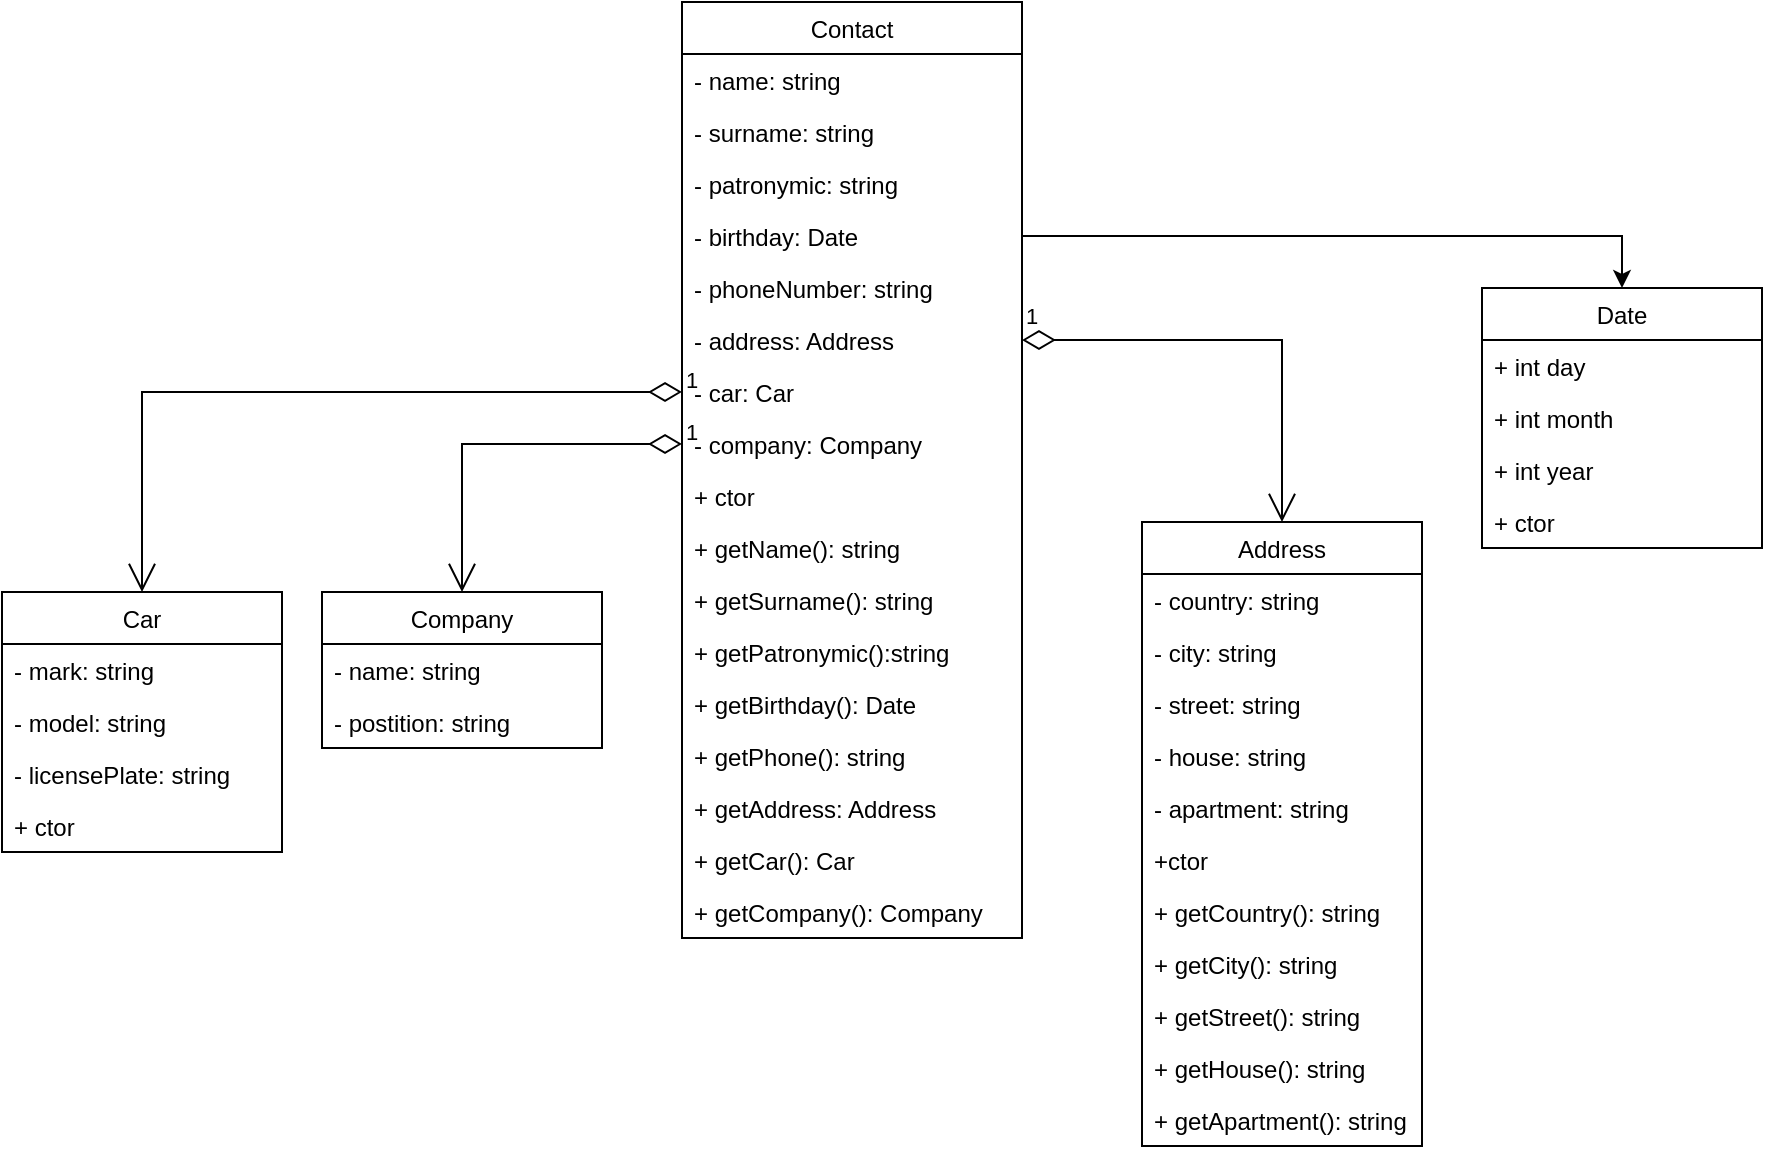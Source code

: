 <mxfile version="17.1.3" type="github">
  <diagram id="p6clEvgOWPRhVivleARb" name="Page-1">
    <mxGraphModel dx="1567" dy="2106" grid="1" gridSize="10" guides="1" tooltips="1" connect="1" arrows="1" fold="1" page="1" pageScale="1" pageWidth="827" pageHeight="1169" math="0" shadow="0">
      <root>
        <mxCell id="0" />
        <mxCell id="1" parent="0" />
        <mxCell id="RAwtDlBp8kLaUL_oSU8F-1" value="Contact" style="swimlane;fontStyle=0;childLayout=stackLayout;horizontal=1;startSize=26;fillColor=none;horizontalStack=0;resizeParent=1;resizeParentMax=0;resizeLast=0;collapsible=1;marginBottom=0;" parent="1" vertex="1">
          <mxGeometry x="200" y="290" width="170" height="468" as="geometry" />
        </mxCell>
        <mxCell id="RAwtDlBp8kLaUL_oSU8F-2" value="- name: string" style="text;strokeColor=none;fillColor=none;align=left;verticalAlign=top;spacingLeft=4;spacingRight=4;overflow=hidden;rotatable=0;points=[[0,0.5],[1,0.5]];portConstraint=eastwest;" parent="RAwtDlBp8kLaUL_oSU8F-1" vertex="1">
          <mxGeometry y="26" width="170" height="26" as="geometry" />
        </mxCell>
        <mxCell id="RAwtDlBp8kLaUL_oSU8F-3" value="- surname: string" style="text;strokeColor=none;fillColor=none;align=left;verticalAlign=top;spacingLeft=4;spacingRight=4;overflow=hidden;rotatable=0;points=[[0,0.5],[1,0.5]];portConstraint=eastwest;" parent="RAwtDlBp8kLaUL_oSU8F-1" vertex="1">
          <mxGeometry y="52" width="170" height="26" as="geometry" />
        </mxCell>
        <mxCell id="RAwtDlBp8kLaUL_oSU8F-5" value="- patronymic: string" style="text;strokeColor=none;fillColor=none;align=left;verticalAlign=top;spacingLeft=4;spacingRight=4;overflow=hidden;rotatable=0;points=[[0,0.5],[1,0.5]];portConstraint=eastwest;" parent="RAwtDlBp8kLaUL_oSU8F-1" vertex="1">
          <mxGeometry y="78" width="170" height="26" as="geometry" />
        </mxCell>
        <mxCell id="RAwtDlBp8kLaUL_oSU8F-6" value="- birthday: Date" style="text;strokeColor=none;fillColor=none;align=left;verticalAlign=top;spacingLeft=4;spacingRight=4;overflow=hidden;rotatable=0;points=[[0,0.5],[1,0.5]];portConstraint=eastwest;" parent="RAwtDlBp8kLaUL_oSU8F-1" vertex="1">
          <mxGeometry y="104" width="170" height="26" as="geometry" />
        </mxCell>
        <mxCell id="RAwtDlBp8kLaUL_oSU8F-12" value="- phoneNumber: string" style="text;strokeColor=none;fillColor=none;align=left;verticalAlign=top;spacingLeft=4;spacingRight=4;overflow=hidden;rotatable=0;points=[[0,0.5],[1,0.5]];portConstraint=eastwest;" parent="RAwtDlBp8kLaUL_oSU8F-1" vertex="1">
          <mxGeometry y="130" width="170" height="26" as="geometry" />
        </mxCell>
        <mxCell id="RAwtDlBp8kLaUL_oSU8F-13" value="- address: Address" style="text;strokeColor=none;fillColor=none;align=left;verticalAlign=top;spacingLeft=4;spacingRight=4;overflow=hidden;rotatable=0;points=[[0,0.5],[1,0.5]];portConstraint=eastwest;" parent="RAwtDlBp8kLaUL_oSU8F-1" vertex="1">
          <mxGeometry y="156" width="170" height="26" as="geometry" />
        </mxCell>
        <mxCell id="RAwtDlBp8kLaUL_oSU8F-21" value="- car: Car" style="text;strokeColor=none;fillColor=none;align=left;verticalAlign=top;spacingLeft=4;spacingRight=4;overflow=hidden;rotatable=0;points=[[0,0.5],[1,0.5]];portConstraint=eastwest;" parent="RAwtDlBp8kLaUL_oSU8F-1" vertex="1">
          <mxGeometry y="182" width="170" height="26" as="geometry" />
        </mxCell>
        <mxCell id="RAwtDlBp8kLaUL_oSU8F-22" value="- company: Company" style="text;strokeColor=none;fillColor=none;align=left;verticalAlign=top;spacingLeft=4;spacingRight=4;overflow=hidden;rotatable=0;points=[[0,0.5],[1,0.5]];portConstraint=eastwest;" parent="RAwtDlBp8kLaUL_oSU8F-1" vertex="1">
          <mxGeometry y="208" width="170" height="26" as="geometry" />
        </mxCell>
        <mxCell id="RAwtDlBp8kLaUL_oSU8F-24" value="+ ctor" style="text;strokeColor=none;fillColor=none;align=left;verticalAlign=top;spacingLeft=4;spacingRight=4;overflow=hidden;rotatable=0;points=[[0,0.5],[1,0.5]];portConstraint=eastwest;" parent="RAwtDlBp8kLaUL_oSU8F-1" vertex="1">
          <mxGeometry y="234" width="170" height="26" as="geometry" />
        </mxCell>
        <mxCell id="RAwtDlBp8kLaUL_oSU8F-60" value="+ getName(): string" style="text;strokeColor=none;fillColor=none;align=left;verticalAlign=top;spacingLeft=4;spacingRight=4;overflow=hidden;rotatable=0;points=[[0,0.5],[1,0.5]];portConstraint=eastwest;" parent="RAwtDlBp8kLaUL_oSU8F-1" vertex="1">
          <mxGeometry y="260" width="170" height="26" as="geometry" />
        </mxCell>
        <mxCell id="-vvEpRuqlOuoFrfMMsu9-6" value="+ getSurname(): string" style="text;strokeColor=none;fillColor=none;align=left;verticalAlign=top;spacingLeft=4;spacingRight=4;overflow=hidden;rotatable=0;points=[[0,0.5],[1,0.5]];portConstraint=eastwest;" vertex="1" parent="RAwtDlBp8kLaUL_oSU8F-1">
          <mxGeometry y="286" width="170" height="26" as="geometry" />
        </mxCell>
        <mxCell id="-vvEpRuqlOuoFrfMMsu9-7" value="+ getPatronymic():string " style="text;strokeColor=none;fillColor=none;align=left;verticalAlign=top;spacingLeft=4;spacingRight=4;overflow=hidden;rotatable=0;points=[[0,0.5],[1,0.5]];portConstraint=eastwest;" vertex="1" parent="RAwtDlBp8kLaUL_oSU8F-1">
          <mxGeometry y="312" width="170" height="26" as="geometry" />
        </mxCell>
        <mxCell id="-vvEpRuqlOuoFrfMMsu9-8" value="+ getBirthday(): Date" style="text;strokeColor=none;fillColor=none;align=left;verticalAlign=top;spacingLeft=4;spacingRight=4;overflow=hidden;rotatable=0;points=[[0,0.5],[1,0.5]];portConstraint=eastwest;" vertex="1" parent="RAwtDlBp8kLaUL_oSU8F-1">
          <mxGeometry y="338" width="170" height="26" as="geometry" />
        </mxCell>
        <mxCell id="-vvEpRuqlOuoFrfMMsu9-9" value="+ getPhone(): string" style="text;strokeColor=none;fillColor=none;align=left;verticalAlign=top;spacingLeft=4;spacingRight=4;overflow=hidden;rotatable=0;points=[[0,0.5],[1,0.5]];portConstraint=eastwest;" vertex="1" parent="RAwtDlBp8kLaUL_oSU8F-1">
          <mxGeometry y="364" width="170" height="26" as="geometry" />
        </mxCell>
        <mxCell id="-vvEpRuqlOuoFrfMMsu9-10" value="+ getAddress: Address" style="text;strokeColor=none;fillColor=none;align=left;verticalAlign=top;spacingLeft=4;spacingRight=4;overflow=hidden;rotatable=0;points=[[0,0.5],[1,0.5]];portConstraint=eastwest;" vertex="1" parent="RAwtDlBp8kLaUL_oSU8F-1">
          <mxGeometry y="390" width="170" height="26" as="geometry" />
        </mxCell>
        <mxCell id="-vvEpRuqlOuoFrfMMsu9-17" value="+ getCar(): Car" style="text;strokeColor=none;fillColor=none;align=left;verticalAlign=top;spacingLeft=4;spacingRight=4;overflow=hidden;rotatable=0;points=[[0,0.5],[1,0.5]];portConstraint=eastwest;" vertex="1" parent="RAwtDlBp8kLaUL_oSU8F-1">
          <mxGeometry y="416" width="170" height="26" as="geometry" />
        </mxCell>
        <mxCell id="-vvEpRuqlOuoFrfMMsu9-18" value="+ getCompany(): Company" style="text;strokeColor=none;fillColor=none;align=left;verticalAlign=top;spacingLeft=4;spacingRight=4;overflow=hidden;rotatable=0;points=[[0,0.5],[1,0.5]];portConstraint=eastwest;" vertex="1" parent="RAwtDlBp8kLaUL_oSU8F-1">
          <mxGeometry y="442" width="170" height="26" as="geometry" />
        </mxCell>
        <mxCell id="RAwtDlBp8kLaUL_oSU8F-25" value="Address" style="swimlane;fontStyle=0;childLayout=stackLayout;horizontal=1;startSize=26;fillColor=none;horizontalStack=0;resizeParent=1;resizeParentMax=0;resizeLast=0;collapsible=1;marginBottom=0;" parent="1" vertex="1">
          <mxGeometry x="430" y="550" width="140" height="312" as="geometry" />
        </mxCell>
        <mxCell id="RAwtDlBp8kLaUL_oSU8F-27" value="- country: string" style="text;strokeColor=none;fillColor=none;align=left;verticalAlign=top;spacingLeft=4;spacingRight=4;overflow=hidden;rotatable=0;points=[[0,0.5],[1,0.5]];portConstraint=eastwest;" parent="RAwtDlBp8kLaUL_oSU8F-25" vertex="1">
          <mxGeometry y="26" width="140" height="26" as="geometry" />
        </mxCell>
        <mxCell id="RAwtDlBp8kLaUL_oSU8F-28" value="- city: string" style="text;strokeColor=none;fillColor=none;align=left;verticalAlign=top;spacingLeft=4;spacingRight=4;overflow=hidden;rotatable=0;points=[[0,0.5],[1,0.5]];portConstraint=eastwest;" parent="RAwtDlBp8kLaUL_oSU8F-25" vertex="1">
          <mxGeometry y="52" width="140" height="26" as="geometry" />
        </mxCell>
        <mxCell id="RAwtDlBp8kLaUL_oSU8F-29" value="- street: string" style="text;strokeColor=none;fillColor=none;align=left;verticalAlign=top;spacingLeft=4;spacingRight=4;overflow=hidden;rotatable=0;points=[[0,0.5],[1,0.5]];portConstraint=eastwest;" parent="RAwtDlBp8kLaUL_oSU8F-25" vertex="1">
          <mxGeometry y="78" width="140" height="26" as="geometry" />
        </mxCell>
        <mxCell id="RAwtDlBp8kLaUL_oSU8F-30" value="- house: string" style="text;strokeColor=none;fillColor=none;align=left;verticalAlign=top;spacingLeft=4;spacingRight=4;overflow=hidden;rotatable=0;points=[[0,0.5],[1,0.5]];portConstraint=eastwest;" parent="RAwtDlBp8kLaUL_oSU8F-25" vertex="1">
          <mxGeometry y="104" width="140" height="26" as="geometry" />
        </mxCell>
        <mxCell id="RAwtDlBp8kLaUL_oSU8F-31" value="- apartment: string" style="text;strokeColor=none;fillColor=none;align=left;verticalAlign=top;spacingLeft=4;spacingRight=4;overflow=hidden;rotatable=0;points=[[0,0.5],[1,0.5]];portConstraint=eastwest;" parent="RAwtDlBp8kLaUL_oSU8F-25" vertex="1">
          <mxGeometry y="130" width="140" height="26" as="geometry" />
        </mxCell>
        <mxCell id="RAwtDlBp8kLaUL_oSU8F-38" value="+ctor" style="text;strokeColor=none;fillColor=none;align=left;verticalAlign=top;spacingLeft=4;spacingRight=4;overflow=hidden;rotatable=0;points=[[0,0.5],[1,0.5]];portConstraint=eastwest;" parent="RAwtDlBp8kLaUL_oSU8F-25" vertex="1">
          <mxGeometry y="156" width="140" height="26" as="geometry" />
        </mxCell>
        <mxCell id="RAwtDlBp8kLaUL_oSU8F-39" value="+ getCountry(): string" style="text;strokeColor=none;fillColor=none;align=left;verticalAlign=top;spacingLeft=4;spacingRight=4;overflow=hidden;rotatable=0;points=[[0,0.5],[1,0.5]];portConstraint=eastwest;" parent="RAwtDlBp8kLaUL_oSU8F-25" vertex="1">
          <mxGeometry y="182" width="140" height="26" as="geometry" />
        </mxCell>
        <mxCell id="RAwtDlBp8kLaUL_oSU8F-43" value="+ getCity(): string" style="text;strokeColor=none;fillColor=none;align=left;verticalAlign=top;spacingLeft=4;spacingRight=4;overflow=hidden;rotatable=0;points=[[0,0.5],[1,0.5]];portConstraint=eastwest;" parent="RAwtDlBp8kLaUL_oSU8F-25" vertex="1">
          <mxGeometry y="208" width="140" height="26" as="geometry" />
        </mxCell>
        <mxCell id="RAwtDlBp8kLaUL_oSU8F-40" value="+ getStreet(): string" style="text;strokeColor=none;fillColor=none;align=left;verticalAlign=top;spacingLeft=4;spacingRight=4;overflow=hidden;rotatable=0;points=[[0,0.5],[1,0.5]];portConstraint=eastwest;" parent="RAwtDlBp8kLaUL_oSU8F-25" vertex="1">
          <mxGeometry y="234" width="140" height="26" as="geometry" />
        </mxCell>
        <mxCell id="RAwtDlBp8kLaUL_oSU8F-41" value="+ getHouse(): string" style="text;strokeColor=none;fillColor=none;align=left;verticalAlign=top;spacingLeft=4;spacingRight=4;overflow=hidden;rotatable=0;points=[[0,0.5],[1,0.5]];portConstraint=eastwest;" parent="RAwtDlBp8kLaUL_oSU8F-25" vertex="1">
          <mxGeometry y="260" width="140" height="26" as="geometry" />
        </mxCell>
        <mxCell id="RAwtDlBp8kLaUL_oSU8F-42" value="+ getApartment(): string" style="text;strokeColor=none;fillColor=none;align=left;verticalAlign=top;spacingLeft=4;spacingRight=4;overflow=hidden;rotatable=0;points=[[0,0.5],[1,0.5]];portConstraint=eastwest;" parent="RAwtDlBp8kLaUL_oSU8F-25" vertex="1">
          <mxGeometry y="286" width="140" height="26" as="geometry" />
        </mxCell>
        <mxCell id="RAwtDlBp8kLaUL_oSU8F-45" value="1" style="endArrow=open;html=1;endSize=12;startArrow=diamondThin;startSize=14;startFill=0;edgeStyle=orthogonalEdgeStyle;align=left;verticalAlign=bottom;rounded=0;exitX=1;exitY=0.5;exitDx=0;exitDy=0;entryX=0.5;entryY=0;entryDx=0;entryDy=0;" parent="1" source="RAwtDlBp8kLaUL_oSU8F-13" target="RAwtDlBp8kLaUL_oSU8F-25" edge="1">
          <mxGeometry x="-1" y="3" relative="1" as="geometry">
            <mxPoint x="250" y="780" as="sourcePoint" />
            <mxPoint x="410" y="780" as="targetPoint" />
          </mxGeometry>
        </mxCell>
        <mxCell id="RAwtDlBp8kLaUL_oSU8F-46" value="Car" style="swimlane;fontStyle=0;childLayout=stackLayout;horizontal=1;startSize=26;fillColor=none;horizontalStack=0;resizeParent=1;resizeParentMax=0;resizeLast=0;collapsible=1;marginBottom=0;" parent="1" vertex="1">
          <mxGeometry x="-140" y="585" width="140" height="130" as="geometry" />
        </mxCell>
        <mxCell id="RAwtDlBp8kLaUL_oSU8F-47" value="- mark: string" style="text;strokeColor=none;fillColor=none;align=left;verticalAlign=top;spacingLeft=4;spacingRight=4;overflow=hidden;rotatable=0;points=[[0,0.5],[1,0.5]];portConstraint=eastwest;" parent="RAwtDlBp8kLaUL_oSU8F-46" vertex="1">
          <mxGeometry y="26" width="140" height="26" as="geometry" />
        </mxCell>
        <mxCell id="RAwtDlBp8kLaUL_oSU8F-48" value="- model: string" style="text;strokeColor=none;fillColor=none;align=left;verticalAlign=top;spacingLeft=4;spacingRight=4;overflow=hidden;rotatable=0;points=[[0,0.5],[1,0.5]];portConstraint=eastwest;" parent="RAwtDlBp8kLaUL_oSU8F-46" vertex="1">
          <mxGeometry y="52" width="140" height="26" as="geometry" />
        </mxCell>
        <mxCell id="RAwtDlBp8kLaUL_oSU8F-49" value="- licensePlate: string" style="text;strokeColor=none;fillColor=none;align=left;verticalAlign=top;spacingLeft=4;spacingRight=4;overflow=hidden;rotatable=0;points=[[0,0.5],[1,0.5]];portConstraint=eastwest;" parent="RAwtDlBp8kLaUL_oSU8F-46" vertex="1">
          <mxGeometry y="78" width="140" height="26" as="geometry" />
        </mxCell>
        <mxCell id="RAwtDlBp8kLaUL_oSU8F-50" value="+ ctor" style="text;strokeColor=none;fillColor=none;align=left;verticalAlign=top;spacingLeft=4;spacingRight=4;overflow=hidden;rotatable=0;points=[[0,0.5],[1,0.5]];portConstraint=eastwest;" parent="RAwtDlBp8kLaUL_oSU8F-46" vertex="1">
          <mxGeometry y="104" width="140" height="26" as="geometry" />
        </mxCell>
        <mxCell id="RAwtDlBp8kLaUL_oSU8F-54" value="1" style="endArrow=open;html=1;endSize=12;startArrow=diamondThin;startSize=14;startFill=0;edgeStyle=orthogonalEdgeStyle;align=left;verticalAlign=bottom;rounded=0;exitX=0;exitY=0.5;exitDx=0;exitDy=0;entryX=0.5;entryY=0;entryDx=0;entryDy=0;" parent="1" source="RAwtDlBp8kLaUL_oSU8F-21" target="RAwtDlBp8kLaUL_oSU8F-46" edge="1">
          <mxGeometry x="-1" y="3" relative="1" as="geometry">
            <mxPoint x="140" y="790" as="sourcePoint" />
            <mxPoint x="300" y="790" as="targetPoint" />
          </mxGeometry>
        </mxCell>
        <mxCell id="RAwtDlBp8kLaUL_oSU8F-55" value="Company" style="swimlane;fontStyle=0;childLayout=stackLayout;horizontal=1;startSize=26;fillColor=none;horizontalStack=0;resizeParent=1;resizeParentMax=0;resizeLast=0;collapsible=1;marginBottom=0;" parent="1" vertex="1">
          <mxGeometry x="20" y="585" width="140" height="78" as="geometry" />
        </mxCell>
        <mxCell id="RAwtDlBp8kLaUL_oSU8F-56" value="- name: string" style="text;strokeColor=none;fillColor=none;align=left;verticalAlign=top;spacingLeft=4;spacingRight=4;overflow=hidden;rotatable=0;points=[[0,0.5],[1,0.5]];portConstraint=eastwest;" parent="RAwtDlBp8kLaUL_oSU8F-55" vertex="1">
          <mxGeometry y="26" width="140" height="26" as="geometry" />
        </mxCell>
        <mxCell id="RAwtDlBp8kLaUL_oSU8F-57" value="- postition: string" style="text;strokeColor=none;fillColor=none;align=left;verticalAlign=top;spacingLeft=4;spacingRight=4;overflow=hidden;rotatable=0;points=[[0,0.5],[1,0.5]];portConstraint=eastwest;" parent="RAwtDlBp8kLaUL_oSU8F-55" vertex="1">
          <mxGeometry y="52" width="140" height="26" as="geometry" />
        </mxCell>
        <mxCell id="RAwtDlBp8kLaUL_oSU8F-59" value="1" style="endArrow=open;html=1;endSize=12;startArrow=diamondThin;startSize=14;startFill=0;edgeStyle=orthogonalEdgeStyle;align=left;verticalAlign=bottom;rounded=0;exitX=0;exitY=0.5;exitDx=0;exitDy=0;entryX=0.5;entryY=0;entryDx=0;entryDy=0;" parent="1" source="RAwtDlBp8kLaUL_oSU8F-22" target="RAwtDlBp8kLaUL_oSU8F-55" edge="1">
          <mxGeometry x="-1" y="3" relative="1" as="geometry">
            <mxPoint x="100" y="780" as="sourcePoint" />
            <mxPoint x="260" y="780" as="targetPoint" />
          </mxGeometry>
        </mxCell>
        <mxCell id="-vvEpRuqlOuoFrfMMsu9-11" value="Date" style="swimlane;fontStyle=0;childLayout=stackLayout;horizontal=1;startSize=26;fillColor=none;horizontalStack=0;resizeParent=1;resizeParentMax=0;resizeLast=0;collapsible=1;marginBottom=0;" vertex="1" parent="1">
          <mxGeometry x="600" y="433" width="140" height="130" as="geometry" />
        </mxCell>
        <mxCell id="-vvEpRuqlOuoFrfMMsu9-12" value="+ int day" style="text;strokeColor=none;fillColor=none;align=left;verticalAlign=top;spacingLeft=4;spacingRight=4;overflow=hidden;rotatable=0;points=[[0,0.5],[1,0.5]];portConstraint=eastwest;" vertex="1" parent="-vvEpRuqlOuoFrfMMsu9-11">
          <mxGeometry y="26" width="140" height="26" as="geometry" />
        </mxCell>
        <mxCell id="-vvEpRuqlOuoFrfMMsu9-13" value="+ int month" style="text;strokeColor=none;fillColor=none;align=left;verticalAlign=top;spacingLeft=4;spacingRight=4;overflow=hidden;rotatable=0;points=[[0,0.5],[1,0.5]];portConstraint=eastwest;" vertex="1" parent="-vvEpRuqlOuoFrfMMsu9-11">
          <mxGeometry y="52" width="140" height="26" as="geometry" />
        </mxCell>
        <mxCell id="-vvEpRuqlOuoFrfMMsu9-14" value="+ int year" style="text;strokeColor=none;fillColor=none;align=left;verticalAlign=top;spacingLeft=4;spacingRight=4;overflow=hidden;rotatable=0;points=[[0,0.5],[1,0.5]];portConstraint=eastwest;" vertex="1" parent="-vvEpRuqlOuoFrfMMsu9-11">
          <mxGeometry y="78" width="140" height="26" as="geometry" />
        </mxCell>
        <mxCell id="-vvEpRuqlOuoFrfMMsu9-15" value="+ ctor" style="text;strokeColor=none;fillColor=none;align=left;verticalAlign=top;spacingLeft=4;spacingRight=4;overflow=hidden;rotatable=0;points=[[0,0.5],[1,0.5]];portConstraint=eastwest;" vertex="1" parent="-vvEpRuqlOuoFrfMMsu9-11">
          <mxGeometry y="104" width="140" height="26" as="geometry" />
        </mxCell>
        <mxCell id="-vvEpRuqlOuoFrfMMsu9-16" style="edgeStyle=orthogonalEdgeStyle;rounded=0;orthogonalLoop=1;jettySize=auto;html=1;entryX=0.5;entryY=0;entryDx=0;entryDy=0;" edge="1" parent="1" source="RAwtDlBp8kLaUL_oSU8F-6" target="-vvEpRuqlOuoFrfMMsu9-11">
          <mxGeometry relative="1" as="geometry" />
        </mxCell>
      </root>
    </mxGraphModel>
  </diagram>
</mxfile>
